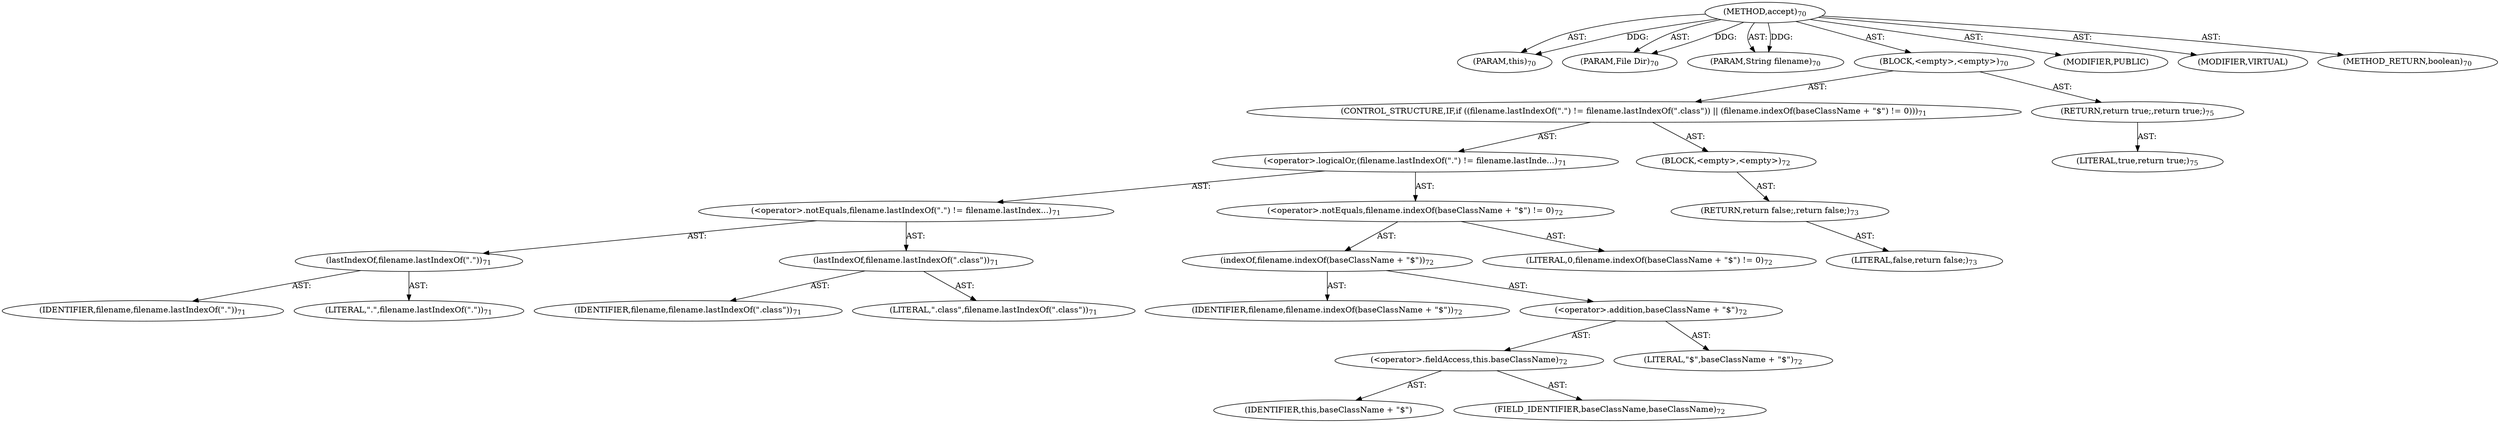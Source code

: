 digraph "accept" {  
"111669149697" [label = <(METHOD,accept)<SUB>70</SUB>> ]
"115964116994" [label = <(PARAM,this)<SUB>70</SUB>> ]
"115964116995" [label = <(PARAM,File Dir)<SUB>70</SUB>> ]
"115964116996" [label = <(PARAM,String filename)<SUB>70</SUB>> ]
"25769803778" [label = <(BLOCK,&lt;empty&gt;,&lt;empty&gt;)<SUB>70</SUB>> ]
"47244640257" [label = <(CONTROL_STRUCTURE,IF,if ((filename.lastIndexOf(&quot;.&quot;) != filename.lastIndexOf(&quot;.class&quot;)) || (filename.indexOf(baseClassName + &quot;$&quot;) != 0)))<SUB>71</SUB>> ]
"30064771082" [label = <(&lt;operator&gt;.logicalOr,(filename.lastIndexOf(&quot;.&quot;) != filename.lastInde...)<SUB>71</SUB>> ]
"30064771083" [label = <(&lt;operator&gt;.notEquals,filename.lastIndexOf(&quot;.&quot;) != filename.lastIndex...)<SUB>71</SUB>> ]
"30064771084" [label = <(lastIndexOf,filename.lastIndexOf(&quot;.&quot;))<SUB>71</SUB>> ]
"68719476744" [label = <(IDENTIFIER,filename,filename.lastIndexOf(&quot;.&quot;))<SUB>71</SUB>> ]
"90194313220" [label = <(LITERAL,&quot;.&quot;,filename.lastIndexOf(&quot;.&quot;))<SUB>71</SUB>> ]
"30064771085" [label = <(lastIndexOf,filename.lastIndexOf(&quot;.class&quot;))<SUB>71</SUB>> ]
"68719476745" [label = <(IDENTIFIER,filename,filename.lastIndexOf(&quot;.class&quot;))<SUB>71</SUB>> ]
"90194313221" [label = <(LITERAL,&quot;.class&quot;,filename.lastIndexOf(&quot;.class&quot;))<SUB>71</SUB>> ]
"30064771086" [label = <(&lt;operator&gt;.notEquals,filename.indexOf(baseClassName + &quot;$&quot;) != 0)<SUB>72</SUB>> ]
"30064771087" [label = <(indexOf,filename.indexOf(baseClassName + &quot;$&quot;))<SUB>72</SUB>> ]
"68719476746" [label = <(IDENTIFIER,filename,filename.indexOf(baseClassName + &quot;$&quot;))<SUB>72</SUB>> ]
"30064771088" [label = <(&lt;operator&gt;.addition,baseClassName + &quot;$&quot;)<SUB>72</SUB>> ]
"30064771089" [label = <(&lt;operator&gt;.fieldAccess,this.baseClassName)<SUB>72</SUB>> ]
"68719476747" [label = <(IDENTIFIER,this,baseClassName + &quot;$&quot;)> ]
"55834574849" [label = <(FIELD_IDENTIFIER,baseClassName,baseClassName)<SUB>72</SUB>> ]
"90194313222" [label = <(LITERAL,&quot;$&quot;,baseClassName + &quot;$&quot;)<SUB>72</SUB>> ]
"90194313223" [label = <(LITERAL,0,filename.indexOf(baseClassName + &quot;$&quot;) != 0)<SUB>72</SUB>> ]
"25769803779" [label = <(BLOCK,&lt;empty&gt;,&lt;empty&gt;)<SUB>72</SUB>> ]
"146028888064" [label = <(RETURN,return false;,return false;)<SUB>73</SUB>> ]
"90194313224" [label = <(LITERAL,false,return false;)<SUB>73</SUB>> ]
"146028888065" [label = <(RETURN,return true;,return true;)<SUB>75</SUB>> ]
"90194313225" [label = <(LITERAL,true,return true;)<SUB>75</SUB>> ]
"133143986178" [label = <(MODIFIER,PUBLIC)> ]
"133143986179" [label = <(MODIFIER,VIRTUAL)> ]
"128849018881" [label = <(METHOD_RETURN,boolean)<SUB>70</SUB>> ]
  "111669149697" -> "115964116994"  [ label = "AST: "] 
  "111669149697" -> "115964116995"  [ label = "AST: "] 
  "111669149697" -> "115964116996"  [ label = "AST: "] 
  "111669149697" -> "25769803778"  [ label = "AST: "] 
  "111669149697" -> "133143986178"  [ label = "AST: "] 
  "111669149697" -> "133143986179"  [ label = "AST: "] 
  "111669149697" -> "128849018881"  [ label = "AST: "] 
  "25769803778" -> "47244640257"  [ label = "AST: "] 
  "25769803778" -> "146028888065"  [ label = "AST: "] 
  "47244640257" -> "30064771082"  [ label = "AST: "] 
  "47244640257" -> "25769803779"  [ label = "AST: "] 
  "30064771082" -> "30064771083"  [ label = "AST: "] 
  "30064771082" -> "30064771086"  [ label = "AST: "] 
  "30064771083" -> "30064771084"  [ label = "AST: "] 
  "30064771083" -> "30064771085"  [ label = "AST: "] 
  "30064771084" -> "68719476744"  [ label = "AST: "] 
  "30064771084" -> "90194313220"  [ label = "AST: "] 
  "30064771085" -> "68719476745"  [ label = "AST: "] 
  "30064771085" -> "90194313221"  [ label = "AST: "] 
  "30064771086" -> "30064771087"  [ label = "AST: "] 
  "30064771086" -> "90194313223"  [ label = "AST: "] 
  "30064771087" -> "68719476746"  [ label = "AST: "] 
  "30064771087" -> "30064771088"  [ label = "AST: "] 
  "30064771088" -> "30064771089"  [ label = "AST: "] 
  "30064771088" -> "90194313222"  [ label = "AST: "] 
  "30064771089" -> "68719476747"  [ label = "AST: "] 
  "30064771089" -> "55834574849"  [ label = "AST: "] 
  "25769803779" -> "146028888064"  [ label = "AST: "] 
  "146028888064" -> "90194313224"  [ label = "AST: "] 
  "146028888065" -> "90194313225"  [ label = "AST: "] 
  "111669149697" -> "115964116994"  [ label = "DDG: "] 
  "111669149697" -> "115964116995"  [ label = "DDG: "] 
  "111669149697" -> "115964116996"  [ label = "DDG: "] 
}
